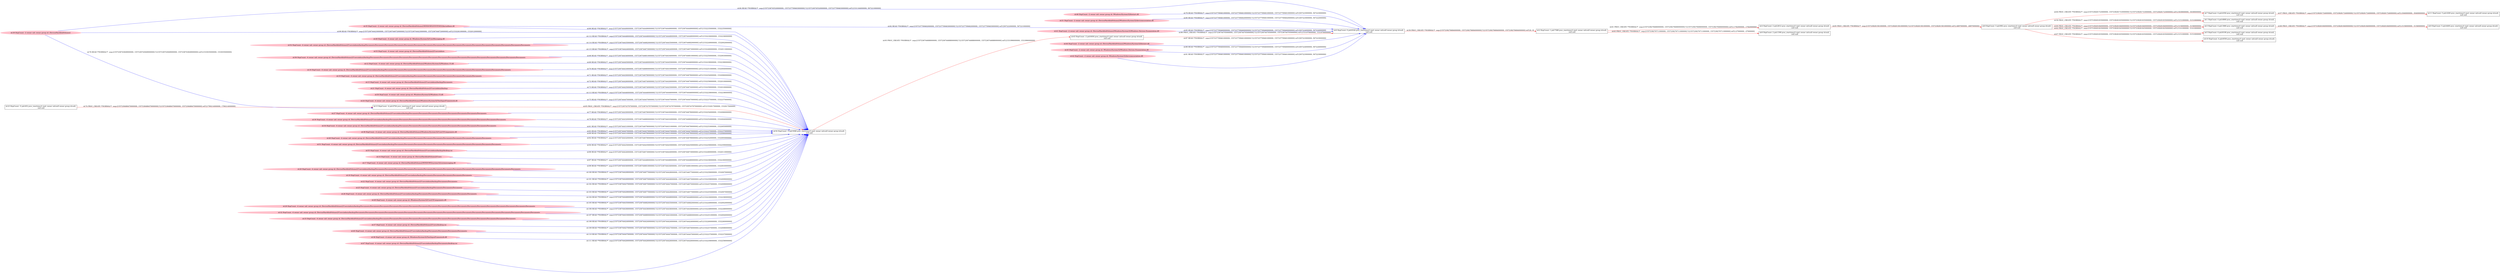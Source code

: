 digraph  {
rankdir=LR
"7"[color=black,label="id:7 HopCount: 4 pid:4356 proc_starttime:0 cmd: owner uid:null owner group id:null,\n null null", shape=box,style=solid];
"11"[color=black,label="id:11 HopCount: 5 pid:2200 proc_starttime:0 cmd: owner uid:null owner group id:null,\n null null", shape=box,style=solid];
"7" -> "11" [id=57,__obj="PROC_CREATE"color=red,label="id:57 PROC_CREATE **NORMAL**  seqs:[1557238281724000000, 1557238281724000000] T:[1557238281724000000, 1557238281724000000] relT:[-5040000000, -5040000000]",style=solid];
"8"[color=black,label="id:8 HopCount: 3 pid:992 proc_starttime:0 cmd: owner uid:null owner group id:null,\n null null", shape=box,style=solid];
"1"[color=black,label="id:1 HopCount: 4 pid:4868 proc_starttime:0 cmd: owner uid:null owner group id:null,\n null null", shape=box,style=solid];
"8" -> "1" [id=58,__obj="PROC_CREATE"color=red,label="id:58 PROC_CREATE **NORMAL**  seqs:[1557238281835000000, 1557238281835000000] T:[1557238281835000000, 1557238281835000000] relT:[-5151000000, -5151000000]",style=solid];
"0"[color=black,label="id:0 HopCount: 0 pid:8164 proc_starttime:0 cmd: owner uid:null owner group id:null,\n null null", shape=box,style=solid];
"2"[color=black,label="id:2 HopCount: 1 pid:7388 proc_starttime:0 cmd: owner uid:null owner group id:null,\n null null", shape=box,style=solid];
"0" -> "2" [id=59,__obj="PROC_CREATE"color=red,label="id:59 PROC_CREATE **NORMAL**  seqs:[1557238276684000000, 1557238276684000000] T:[1557238276684000000, 1557238276684000000] relT:[0, 0]",style=solid];
"3"[color=black,label="id:3 HopCount: 4 pid:1868 proc_starttime:0 cmd: owner uid:null owner group id:null,\n null null", shape=box,style=solid];
"8" -> "3" [id=60,__obj="PROC_CREATE"color=red,label="id:60 PROC_CREATE **NORMAL**  seqs:[1557238281840000000, 1557238281840000000] T:[1557238281840000000, 1557238281840000000] relT:[-5156000000, -5156000000]",style=solid];
"4"[color=black,label="id:4 HopCount: 2 pid:2612 proc_starttime:0 cmd: owner uid:null owner group id:null,\n null null", shape=box,style=solid];
"2" -> "4" [id=61,__obj="PROC_CREATE"color=red,label="id:61 PROC_CREATE **NORMAL**  seqs:[1557238278466000000, 1557238278466000000] T:[1557238278466000000, 1557238278466000000] relT:[-1782000000, -1782000000]",style=solid];
"5"[color=black,label="id:5 HopCount: 4 pid:8108 proc_starttime:0 cmd: owner uid:null owner group id:null,\n null null", shape=box,style=solid];
"8" -> "5" [id=62,__obj="PROC_CREATE"color=red,label="id:62 PROC_CREATE **NORMAL**  seqs:[1557238281825000000, 1557238281825000000] T:[1557238281825000000, 1557238281825000000] relT:[-5141000000, -5141000000]",style=solid];
"6"[color=black,label="id:6 HopCount: 2 pid:1308 proc_starttime:0 cmd: owner uid:null owner group id:null,\n null null", shape=box,style=solid];
"2" -> "6" [id=63,__obj="PROC_CREATE"color=red,label="id:63 PROC_CREATE **NORMAL**  seqs:[1557238276711000000, 1557238276711000000] T:[1557238276711000000, 1557238276711000000] relT:[-27000000, -27000000]",style=solid];
"8" -> "7" [id=64,__obj="PROC_CREATE"color=red,label="id:64 PROC_CREATE **NORMAL**  seqs:[1557238281723000000, 1557238281723000000] T:[1557238281723000000, 1557238281723000000] relT:[-5039000000, -5039000000]",style=solid];
"4" -> "8" [id=65,__obj="PROC_CREATE"color=red,label="id:65 PROC_CREATE **NORMAL**  seqs:[1557238281581000000, 1557238281581000000] T:[1557238281581000000, 1557238281581000000] relT:[-4897000000, -4897000000]",style=solid];
"9"[color=black,label="id:9 HopCount: 5 pid:4400 proc_starttime:0 cmd: owner uid:null owner group id:null,\n null null", shape=box,style=solid];
"3" -> "9" [id=66,__obj="PROC_CREATE"color=red,label="id:66 PROC_CREATE **NORMAL**  seqs:[1557238281840000000, 1557238281840000000] T:[1557238281840000000, 1557238281840000000] relT:[-5156000000, -5156000000]",style=solid];
"10"[color=black,label="id:10 HopCount: 4 pid:6556 proc_starttime:0 cmd: owner uid:null owner group id:null,\n null null", shape=box,style=solid];
"8" -> "10" [id=67,__obj="PROC_CREATE"color=red,label="id:67 PROC_CREATE **NORMAL**  seqs:[1557238281835000000, 1557238281835000000] T:[1557238281835000000, 1557238281835000000] relT:[-5151000000, -5151000000]",style=solid];
"56"[color=pink,label="id:56 HopCount: -4 owner uid: owner group id: /Device/HarddiskVolume2/Users/admin/backup/Documents/Documents/Documents/Documents/Documents/Documents/Documents/Documents/Documents/Documents/Documents/Documents/Documents/Documents/Documents/Documents ", shape=oval,style=filled];
"54"[color=black,label="id:54 HopCount: -3 pid:5096 proc_starttime:0 cmd: owner uid:null owner group id:null,\n null null", shape=box,style=solid];
"56" -> "54" [id=68,__obj="READ"color=blue,label="id:68 READ **NORMAL**  seqs:[1557236744434000000, 1557236744681000000] T:[1557236744434000000, 1557236744681000000] relT:[1532250000000, 1532003000000]",style=solid];
"12"[color=pink,label="id:12 HopCount: -4 owner uid: owner group id: /Device/HarddiskVolume2/Windows/System32/Windows.UI.dll ", shape=oval,style=filled];
"12" -> "54" [id=69,__obj="READ"color=blue,label="id:69 READ **NORMAL**  seqs:[1557236744445000000, 1557236744446000000] T:[1557236744445000000, 1557236744446000000] relT:[1532239000000, 1532238000000]",style=solid];
"16"[color=pink,label="id:16 HopCount: -4 owner uid: owner group id: /Device/HarddiskVolume2/Users/admin/backup/Documents/Documents/Documents/Documents/Documents/Documents/Documents/Documents/Documents/Documents/Documents/Documents/Documents ", shape=oval,style=filled];
"16" -> "54" [id=70,__obj="READ"color=blue,label="id:70 READ **NORMAL**  seqs:[1557236744433000000, 1557236744680000000] T:[1557236744433000000, 1557236744680000000] relT:[1532251000000, 1532004000000]",style=solid];
"19"[color=pink,label="id:19 HopCount: -4 owner uid: owner group id: /Device/HarddiskVolume2/Users/admin/backup/Documents/Documents/Documents/Documents/Documents/Documents/Documents ", shape=oval,style=filled];
"19" -> "54" [id=71,__obj="READ"color=blue,label="id:71 READ **NORMAL**  seqs:[1557236744430000000, 1557236744678000000] T:[1557236744430000000, 1557236744678000000] relT:[1532254000000, 1532006000000]",style=solid];
"15"[color=pink,label="id:15 HopCount: -4 owner uid: owner group id: /Device/HarddiskVolume2/Users/admin/backup/Documents ", shape=oval,style=filled];
"15" -> "54" [id=72,__obj="READ"color=blue,label="id:72 READ **NORMAL**  seqs:[1557236744426000000, 1557236744674000000] T:[1557236744426000000, 1557236744674000000] relT:[1532258000000, 1532010000000]",style=solid];
"21"[color=pink,label="id:21 HopCount: -4 owner uid: owner group id: /Device/HarddiskVolume2/Users/admin/backup ", shape=oval,style=filled];
"21" -> "54" [id=73,__obj="READ"color=blue,label="id:73 READ **NORMAL**  seqs:[1557236744425000000, 1557236744674000000] T:[1557236744425000000, 1557236744674000000] relT:[1532259000000, 1532010000000]",style=solid];
"23"[color=black,label="id:23 HopCount: -5 pid:452 proc_starttime:0 cmd: owner uid:null owner group id:null,\n null null", shape=box,style=solid];
"13"[color=black,label="id:13 HopCount: -4 pid:4704 proc_starttime:0 cmd: owner uid:null owner group id:null,\n null null", shape=box,style=solid];
"23" -> "13" [id=74,__obj="PROC_CREATE"color=red,label="id:74 PROC_CREATE **NORMAL**  seqs:[1557236486470000000, 1557236486470000000] T:[1557236486470000000, 1557236486470000000] relT:[1790214000000, 1790214000000]",style=solid];
"24"[color=pink,label="id:24 HopCount: -4 owner uid: owner group id: /Device/HarddiskVolume2/Windows/System32/TextInputFramework.dll ", shape=oval,style=filled];
"24" -> "54" [id=75,__obj="READ"color=blue,label="id:75 READ **NORMAL**  seqs:[1557236744447000000, 1557236744447000000] T:[1557236744447000000, 1557236744447000000] relT:[1532237000000, 1532237000000]",style=solid];
"39"[color=pink,label="id:39 HopCount: -2 owner uid: owner group id: /Device/HarddiskVolume2 ", shape=oval,style=filled];
"39" -> "13" [id=76,__obj="READ"color=blue,label="id:76 READ **NORMAL**  seqs:[1557236743649000000, 1557236743649000000] T:[1557236743649000000, 1557236743649000000] relT:[1533035000000, 1533035000000]",style=solid];
"27"[color=pink,label="id:27 HopCount: -4 owner uid: owner group id: /Device/HarddiskVolume2/Users/admin/backup/Documents/Documents/Documents/Documents/Documents/Documents/Documents/Documents ", shape=oval,style=filled];
"27" -> "54" [id=77,__obj="READ"color=blue,label="id:77 READ **NORMAL**  seqs:[1557236744430000000, 1557236744678000000] T:[1557236744430000000, 1557236744678000000] relT:[1532254000000, 1532006000000]",style=solid];
"46"[color=pink,label="id:46 HopCount: -2 owner uid: owner group id: /Windows/System32/biwinrt.dll ", shape=oval,style=filled];
"46" -> "0" [id=78,__obj="READ"color=blue,label="id:78 READ **NORMAL**  seqs:[1557237709461000000, 1557237709461000000] T:[1557237709461000000, 1557237709461000000] relT:[567223000000, 567223000000]",style=solid];
"30"[color=pink,label="id:30 HopCount: -4 owner uid: owner group id: /Device/HarddiskVolume2/Users/admin/backup/Documents/Documents/Documents/Documents/Documents/Documents/Documents/Documents/Documents/Documents/Documents/Documents ", shape=oval,style=filled];
"30" -> "54" [id=79,__obj="READ"color=blue,label="id:79 READ **NORMAL**  seqs:[1557236744432000000, 1557236744680000000] T:[1557236744432000000, 1557236744680000000] relT:[1532252000000, 1532004000000]",style=solid];
"31"[color=pink,label="id:31 HopCount: -2 owner uid: owner group id: /Device/HarddiskVolume2/Windows/System32/deviceassociation.dll ", shape=oval,style=filled];
"31" -> "0" [id=80,__obj="READ"color=blue,label="id:80 READ **NORMAL**  seqs:[1557237709461000000, 1557237709462000000] T:[1557237709461000000, 1557237709462000000] relT:[567223000000, 567222000000]",style=solid];
"34"[color=pink,label="id:34 HopCount: -4 owner uid: owner group id: /Device/HarddiskVolume2/Users/admin/backup/Documents/Documents/Documents/Documents/Documents/Documents/Documents/Documents/Documents/Documents ", shape=oval,style=filled];
"34" -> "54" [id=81,__obj="READ"color=blue,label="id:81 READ **NORMAL**  seqs:[1557236744431000000, 1557236744679000000] T:[1557236744431000000, 1557236744679000000] relT:[1532253000000, 1532005000000]",style=solid];
"35"[color=pink,label="id:35 HopCount: -2 owner uid: owner group id: /Device/HarddiskVolume2/WINDOWS/SYSTEM32/kernelbase.dll ", shape=oval,style=filled];
"35" -> "0" [id=82,__obj="READ"color=blue,label="id:82 READ **NORMAL**  seqs:[1557237709462000000, 1557237709463000000] T:[1557237709462000000, 1557237709463000000] relT:[567222000000, 567221000000]",style=solid];
"38"[color=pink,label="id:38 HopCount: -4 owner uid: owner group id: /Device/HarddiskVolume2/Windows/System32/CoreUIComponents.dll ", shape=oval,style=filled];
"38" -> "54" [id=83,__obj="READ"color=blue,label="id:83 READ **NORMAL**  seqs:[1557236744447000000, 1557236744447000000] T:[1557236744447000000, 1557236744447000000] relT:[1532237000000, 1532237000000]",style=solid];
"39" -> "0" [id=84,__obj="READ"color=blue,label="id:84 READ **NORMAL**  seqs:[1557236745520000000, 1557237709463000000] T:[1557236745520000000, 1557237709463000000] relT:[1531164000000, 567221000000]",style=solid];
"41"[color=pink,label="id:41 HopCount: -2 owner uid: owner group id: /Device/HarddiskVolume2/Windows/System32/Windows.Devices.Enumeration.dll ", shape=oval,style=filled];
"41" -> "0" [id=85,__obj="READ"color=blue,label="id:85 READ **NORMAL**  seqs:[1557237709460000000, 1557237709460000000] T:[1557237709460000000, 1557237709460000000] relT:[567224000000, 567224000000]",style=solid];
"43"[color=black,label="id:43 HopCount: -2 pid:6404 proc_starttime:0 cmd: owner uid:null owner group id:null,\n null null", shape=box,style=solid];
"43" -> "0" [id=86,__obj="PROC_CREATE"color=red,label="id:86 PROC_CREATE **NORMAL**  seqs:[1557236744705000000, 1557236744705000000] T:[1557236744705000000, 1557236744705000000] relT:[1531979000000, 1531979000000]",style=solid];
"44"[color=pink,label="id:44 HopCount: -2 owner uid: owner group id: /Device/HarddiskVolume2/Windows/System32/biwinrt.dll ", shape=oval,style=filled];
"44" -> "0" [id=87,__obj="READ"color=blue,label="id:87 READ **NORMAL**  seqs:[1557237709461000000, 1557237709461000000] T:[1557237709461000000, 1557237709461000000] relT:[567223000000, 567223000000]",style=solid];
"45"[color=pink,label="id:45 HopCount: -2 owner uid: owner group id: /Windows/System32/Windows.Devices.Enumeration.dll ", shape=oval,style=filled];
"45" -> "0" [id=88,__obj="READ"color=blue,label="id:88 READ **NORMAL**  seqs:[1557237709460000000, 1557237709460000000] T:[1557237709460000000, 1557237709460000000] relT:[567224000000, 567224000000]",style=solid];
"48"[color=pink,label="id:48 HopCount: -4 owner uid: owner group id: /Device/HarddiskVolume2/Users/admin/backup/Documents/Documents/Documents/Documents/Documents/Documents/Documents/Documents/Documents ", shape=oval,style=filled];
"48" -> "54" [id=89,__obj="READ"color=blue,label="id:89 READ **NORMAL**  seqs:[1557236744431000000, 1557236744678000000] T:[1557236744431000000, 1557236744678000000] relT:[1532253000000, 1532006000000]",style=solid];
"35" -> "54" [id=90,__obj="READ"color=blue,label="id:90 READ **NORMAL**  seqs:[1557236744449000000, 1557236744449000000] T:[1557236744449000000, 1557236744449000000] relT:[1532235000000, 1532235000000]",style=solid];
"42"[color=pink,label="id:42 HopCount: -2 owner uid: owner group id: /Windows/System32/deviceassociation.dll ", shape=oval,style=filled];
"42" -> "0" [id=91,__obj="READ"color=blue,label="id:91 READ **NORMAL**  seqs:[1557237709461000000, 1557237709461000000] T:[1557237709461000000, 1557237709461000000] relT:[567223000000, 567223000000]",style=solid];
"51"[color=pink,label="id:51 HopCount: -4 owner uid: owner group id: /Device/HarddiskVolume2/Users/admin/backup/Documents/Documents/Documents/Documents/Documents/Documents/Documents/Documents/Documents/Documents/Documents ", shape=oval,style=filled];
"51" -> "54" [id=92,__obj="READ"color=blue,label="id:92 READ **NORMAL**  seqs:[1557236744432000000, 1557236744679000000] T:[1557236744432000000, 1557236744679000000] relT:[1532252000000, 1532005000000]",style=solid];
"54" -> "43" [id=93,__obj="PROC_CREATE"color=red,label="id:93 PROC_CREATE **NORMAL**  seqs:[1557236744688000000, 1557236744688000000] T:[1557236744688000000, 1557236744688000000] relT:[1531996000000, 1531996000000]",style=solid];
"55"[color=pink,label="id:55 HopCount: -4 owner uid: owner group id: /Device/HarddiskVolume2/Users/admin/backup/desktop.ini ", shape=oval,style=filled];
"55" -> "54" [id=94,__obj="READ"color=blue,label="id:94 READ **NORMAL**  seqs:[1557236744425000000, 1557236744425000000] T:[1557236744425000000, 1557236744425000000] relT:[1532259000000, 1532259000000]",style=solid];
"13" -> "54" [id=95,__obj="PROC_CREATE"color=red,label="id:95 PROC_CREATE **NORMAL**  seqs:[1557236743767000000, 1557236743767000000] T:[1557236743767000000, 1557236743767000000] relT:[1532917000000, 1532917000000]",style=solid];
"14"[color=pink,label="id:14 HopCount: -4 owner uid: owner group id: /Device/HarddiskVolume2/Users ", shape=oval,style=filled];
"14" -> "54" [id=96,__obj="READ"color=blue,label="id:96 READ **NORMAL**  seqs:[1557236744424000000, 1557236744673000000] T:[1557236744424000000, 1557236744673000000] relT:[1532260000000, 1532011000000]",style=solid];
"17"[color=pink,label="id:17 HopCount: -4 owner uid: owner group id: /Device/HarddiskVolume2/WINDOWS/system32/coremessaging.dll ", shape=oval,style=filled];
"17" -> "54" [id=97,__obj="READ"color=blue,label="id:97 READ **NORMAL**  seqs:[1557236744448000000, 1557236744448000000] T:[1557236744448000000, 1557236744448000000] relT:[1532236000000, 1532236000000]",style=solid];
"20"[color=pink,label="id:20 HopCount: -4 owner uid: owner group id: /Device/HarddiskVolume2/Users/admin/backup/Documents/Documents/Documents/Documents/Documents/Documents/Documents/Documents/Documents/Documents/Documents/Documents/Documents/Documents/Documents ", shape=oval,style=filled];
"20" -> "54" [id=98,__obj="READ"color=blue,label="id:98 READ **NORMAL**  seqs:[1557236744434000000, 1557236744681000000] T:[1557236744434000000, 1557236744681000000] relT:[1532250000000, 1532003000000]",style=solid];
"39" -> "54" [id=99,__obj="READ"color=blue,label="id:99 READ **NORMAL**  seqs:[1557236744423000000, 1557236744672000000] T:[1557236744423000000, 1557236744672000000] relT:[1532261000000, 1532012000000]",style=solid];
"18"[color=pink,label="id:18 HopCount: -4 owner uid: owner group id: /Device/HarddiskVolume2/Users/admin/backup/Documents/Documents/Documents/Documents/Documents ", shape=oval,style=filled];
"18" -> "54" [id=100,__obj="READ"color=blue,label="id:100 READ **NORMAL**  seqs:[1557236744428000000, 1557236744677000000] T:[1557236744428000000, 1557236744677000000] relT:[1532256000000, 1532007000000]",style=solid];
"22"[color=pink,label="id:22 HopCount: -4 owner uid: owner group id: /Device/HarddiskVolume2/Users/admin/backup/Documents/Documents ", shape=oval,style=filled];
"22" -> "54" [id=101,__obj="READ"color=blue,label="id:101 READ **NORMAL**  seqs:[1557236744426000000, 1557236744675000000] T:[1557236744426000000, 1557236744675000000] relT:[1532258000000, 1532009000000]",style=solid];
"25"[color=pink,label="id:25 HopCount: -4 owner uid: owner group id: /Device/HarddiskVolume2/Users/admin/backup/Documents/Documents/Documents ", shape=oval,style=filled];
"25" -> "54" [id=102,__obj="READ"color=blue,label="id:102 READ **NORMAL**  seqs:[1557236744427000000, 1557236744675000000] T:[1557236744427000000, 1557236744675000000] relT:[1532257000000, 1532009000000]",style=solid];
"26"[color=pink,label="id:26 HopCount: -4 owner uid: owner group id: /Device/HarddiskVolume2/Users/admin/backup/Documents/Documents/Documents/Documents/Documents/Documents ", shape=oval,style=filled];
"26" -> "54" [id=103,__obj="READ"color=blue,label="id:103 READ **NORMAL**  seqs:[1557236744429000000, 1557236744677000000] T:[1557236744429000000, 1557236744677000000] relT:[1532255000000, 1532007000000]",style=solid];
"28"[color=pink,label="id:28 HopCount: -4 owner uid: owner group id: /Windows/System32/CoreUIComponents.dll ", shape=oval,style=filled];
"28" -> "54" [id=104,__obj="READ"color=blue,label="id:104 READ **NORMAL**  seqs:[1557236744448000000, 1557236744448000000] T:[1557236744448000000, 1557236744448000000] relT:[1532236000000, 1532236000000]",style=solid];
"29"[color=pink,label="id:29 HopCount: -4 owner uid: owner group id: /Device/HarddiskVolume2/Users/admin/backup/Documents/Documents/Documents/Documents/Documents/Documents/Documents/Documents/Documents/Documents/Documents/Documents/Documents/Documents/Documents/Documents/Documents/Documents ", shape=oval,style=filled];
"29" -> "54" [id=105,__obj="READ"color=blue,label="id:105 READ **NORMAL**  seqs:[1557236744435000000, 1557236744682000000] T:[1557236744435000000, 1557236744682000000] relT:[1532249000000, 1532002000000]",style=solid];
"32"[color=pink,label="id:32 HopCount: -4 owner uid: owner group id: /Device/HarddiskVolume2/Users/admin/backup/Documents/Documents/Documents/Documents/Documents/Documents/Documents/Documents/Documents/Documents/Documents/Documents/Documents/Documents/Documents/Documents/Documents/Documents/Documents ", shape=oval,style=filled];
"32" -> "54" [id=106,__obj="READ"color=blue,label="id:106 READ **NORMAL**  seqs:[1557236744436000000, 1557236744436000000] T:[1557236744436000000, 1557236744436000000] relT:[1532248000000, 1532248000000]",style=solid];
"33"[color=pink,label="id:33 HopCount: -4 owner uid: owner group id: /Device/HarddiskVolume2/Users/admin/backup/Documents/Documents/Documents/Documents/Documents/Documents/Documents/Documents/Documents/Documents/Documents/Documents/Documents/Documents ", shape=oval,style=filled];
"33" -> "54" [id=107,__obj="READ"color=blue,label="id:107 READ **NORMAL**  seqs:[1557236744433000000, 1557236744680000000] T:[1557236744433000000, 1557236744680000000] relT:[1532251000000, 1532004000000]",style=solid];
"37"[color=pink,label="id:37 HopCount: -4 owner uid: owner group id: /Device/HarddiskVolume2/Users/desktop.ini ", shape=oval,style=filled];
"37" -> "54" [id=108,__obj="READ"color=blue,label="id:108 READ **NORMAL**  seqs:[1557236744424000000, 1557236744424000000] T:[1557236744424000000, 1557236744424000000] relT:[1532260000000, 1532260000000]",style=solid];
"40"[color=pink,label="id:40 HopCount: -4 owner uid: owner group id: /Device/HarddiskVolume2/Users/admin/backup/Documents/Documents/Documents/Documents ", shape=oval,style=filled];
"40" -> "54" [id=109,__obj="READ"color=blue,label="id:109 READ **NORMAL**  seqs:[1557236744427000000, 1557236744676000000] T:[1557236744427000000, 1557236744676000000] relT:[1532257000000, 1532008000000]",style=solid];
"36"[color=pink,label="id:36 HopCount: -4 owner uid: owner group id: /Windows/System32/TextInputFramework.dll ", shape=oval,style=filled];
"36" -> "54" [id=110,__obj="READ"color=blue,label="id:110 READ **NORMAL**  seqs:[1557236744447000000, 1557236744447000000] T:[1557236744447000000, 1557236744447000000] relT:[1532237000000, 1532237000000]",style=solid];
"47"[color=pink,label="id:47 HopCount: -4 owner uid: owner group id: /Device/HarddiskVolume2/Users/admin/backup/Documents/desktop.ini ", shape=oval,style=filled];
"47" -> "54" [id=111,__obj="READ"color=blue,label="id:111 READ **NORMAL**  seqs:[1557236744426000000, 1557236744426000000] T:[1557236744426000000, 1557236744426000000] relT:[1532258000000, 1532258000000]",style=solid];
"49"[color=pink,label="id:49 HopCount: -4 owner uid: owner group id: /Windows/System32/CoreMessaging.dll ", shape=oval,style=filled];
"49" -> "54" [id=112,__obj="READ"color=blue,label="id:112 READ **NORMAL**  seqs:[1557236744448000000, 1557236744448000000] T:[1557236744448000000, 1557236744448000000] relT:[1532236000000, 1532236000000]",style=solid];
"50"[color=pink,label="id:50 HopCount: -4 owner uid: owner group id: /Windows/System32/Windows.UI.dll ", shape=oval,style=filled];
"50" -> "54" [id=113,__obj="READ"color=blue,label="id:113 READ **NORMAL**  seqs:[1557236744446000000, 1557236744446000000] T:[1557236744446000000, 1557236744446000000] relT:[1532238000000, 1532238000000]",style=solid];
"52"[color=pink,label="id:52 HopCount: -4 owner uid: owner group id: /Device/HarddiskVolume2/Users/admin/backup/Documents/Documents/Documents/Documents/Documents/Documents/Documents/Documents/Documents/Documents/Documents/Documents/Documents/Documents/Documents/Documents/Documents ", shape=oval,style=filled];
"52" -> "54" [id=114,__obj="READ"color=blue,label="id:114 READ **NORMAL**  seqs:[1557236744435000000, 1557236744682000000] T:[1557236744435000000, 1557236744682000000] relT:[1532249000000, 1532002000000]",style=solid];
"53"[color=pink,label="id:53 HopCount: -4 owner uid: owner group id: /Device/HarddiskVolume2/Users/admin ", shape=oval,style=filled];
"53" -> "54" [id=115,__obj="READ"color=blue,label="id:115 READ **NORMAL**  seqs:[1557236744424000000, 1557236744673000000] T:[1557236744424000000, 1557236744673000000] relT:[1532260000000, 1532011000000]",style=solid];
}